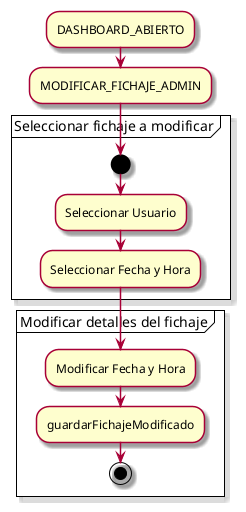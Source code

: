 @startuml Modificar un fichaje
skin rose

:DASHBOARD_ABIERTO;
:MODIFICAR_FICHAJE_ADMIN;

partition "Seleccionar fichaje a modificar" {
  start
  :Seleccionar Usuario;
  :Seleccionar Fecha y Hora;
}

partition "Modificar detalles del fichaje" {
  :Modificar Fecha y Hora;
  :guardarFichajeModificado;
 stop
}

@enduml
